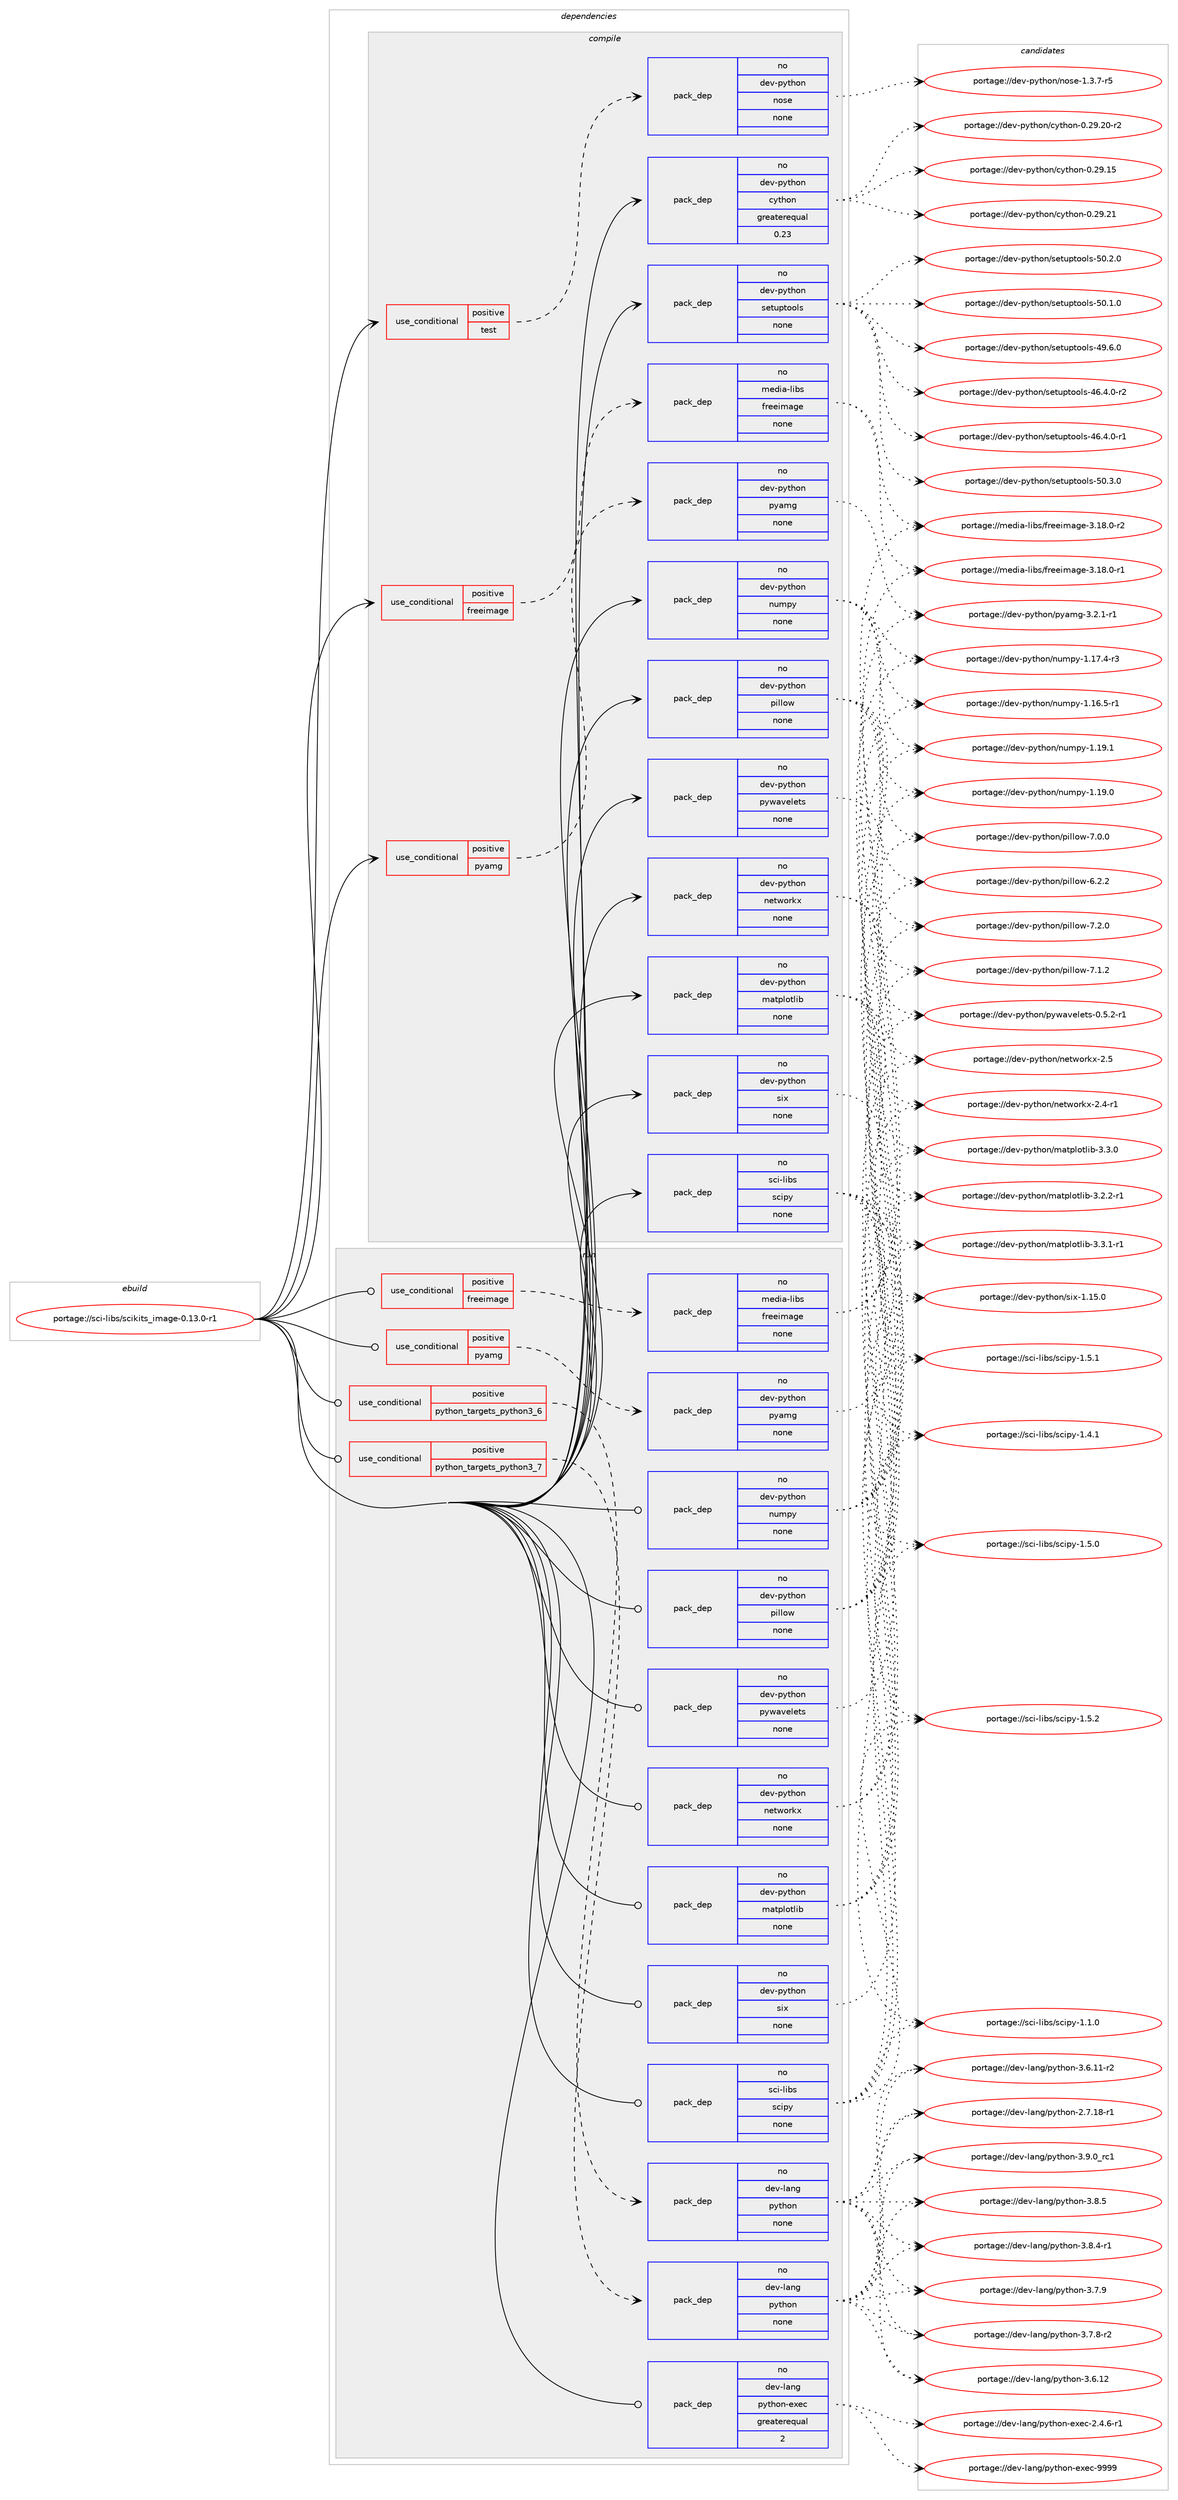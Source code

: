 digraph prolog {

# *************
# Graph options
# *************

newrank=true;
concentrate=true;
compound=true;
graph [rankdir=LR,fontname=Helvetica,fontsize=10,ranksep=1.5];#, ranksep=2.5, nodesep=0.2];
edge  [arrowhead=vee];
node  [fontname=Helvetica,fontsize=10];

# **********
# The ebuild
# **********

subgraph cluster_leftcol {
color=gray;
label=<<i>ebuild</i>>;
id [label="portage://sci-libs/scikits_image-0.13.0-r1", color=red, width=4, href="../sci-libs/scikits_image-0.13.0-r1.svg"];
}

# ****************
# The dependencies
# ****************

subgraph cluster_midcol {
color=gray;
label=<<i>dependencies</i>>;
subgraph cluster_compile {
fillcolor="#eeeeee";
style=filled;
label=<<i>compile</i>>;
subgraph cond755 {
dependency4422 [label=<<TABLE BORDER="0" CELLBORDER="1" CELLSPACING="0" CELLPADDING="4"><TR><TD ROWSPAN="3" CELLPADDING="10">use_conditional</TD></TR><TR><TD>positive</TD></TR><TR><TD>freeimage</TD></TR></TABLE>>, shape=none, color=red];
subgraph pack3603 {
dependency4423 [label=<<TABLE BORDER="0" CELLBORDER="1" CELLSPACING="0" CELLPADDING="4" WIDTH="220"><TR><TD ROWSPAN="6" CELLPADDING="30">pack_dep</TD></TR><TR><TD WIDTH="110">no</TD></TR><TR><TD>media-libs</TD></TR><TR><TD>freeimage</TD></TR><TR><TD>none</TD></TR><TR><TD></TD></TR></TABLE>>, shape=none, color=blue];
}
dependency4422:e -> dependency4423:w [weight=20,style="dashed",arrowhead="vee"];
}
id:e -> dependency4422:w [weight=20,style="solid",arrowhead="vee"];
subgraph cond756 {
dependency4424 [label=<<TABLE BORDER="0" CELLBORDER="1" CELLSPACING="0" CELLPADDING="4"><TR><TD ROWSPAN="3" CELLPADDING="10">use_conditional</TD></TR><TR><TD>positive</TD></TR><TR><TD>pyamg</TD></TR></TABLE>>, shape=none, color=red];
subgraph pack3604 {
dependency4425 [label=<<TABLE BORDER="0" CELLBORDER="1" CELLSPACING="0" CELLPADDING="4" WIDTH="220"><TR><TD ROWSPAN="6" CELLPADDING="30">pack_dep</TD></TR><TR><TD WIDTH="110">no</TD></TR><TR><TD>dev-python</TD></TR><TR><TD>pyamg</TD></TR><TR><TD>none</TD></TR><TR><TD></TD></TR></TABLE>>, shape=none, color=blue];
}
dependency4424:e -> dependency4425:w [weight=20,style="dashed",arrowhead="vee"];
}
id:e -> dependency4424:w [weight=20,style="solid",arrowhead="vee"];
subgraph cond757 {
dependency4426 [label=<<TABLE BORDER="0" CELLBORDER="1" CELLSPACING="0" CELLPADDING="4"><TR><TD ROWSPAN="3" CELLPADDING="10">use_conditional</TD></TR><TR><TD>positive</TD></TR><TR><TD>test</TD></TR></TABLE>>, shape=none, color=red];
subgraph pack3605 {
dependency4427 [label=<<TABLE BORDER="0" CELLBORDER="1" CELLSPACING="0" CELLPADDING="4" WIDTH="220"><TR><TD ROWSPAN="6" CELLPADDING="30">pack_dep</TD></TR><TR><TD WIDTH="110">no</TD></TR><TR><TD>dev-python</TD></TR><TR><TD>nose</TD></TR><TR><TD>none</TD></TR><TR><TD></TD></TR></TABLE>>, shape=none, color=blue];
}
dependency4426:e -> dependency4427:w [weight=20,style="dashed",arrowhead="vee"];
}
id:e -> dependency4426:w [weight=20,style="solid",arrowhead="vee"];
subgraph pack3606 {
dependency4428 [label=<<TABLE BORDER="0" CELLBORDER="1" CELLSPACING="0" CELLPADDING="4" WIDTH="220"><TR><TD ROWSPAN="6" CELLPADDING="30">pack_dep</TD></TR><TR><TD WIDTH="110">no</TD></TR><TR><TD>dev-python</TD></TR><TR><TD>cython</TD></TR><TR><TD>greaterequal</TD></TR><TR><TD>0.23</TD></TR></TABLE>>, shape=none, color=blue];
}
id:e -> dependency4428:w [weight=20,style="solid",arrowhead="vee"];
subgraph pack3607 {
dependency4429 [label=<<TABLE BORDER="0" CELLBORDER="1" CELLSPACING="0" CELLPADDING="4" WIDTH="220"><TR><TD ROWSPAN="6" CELLPADDING="30">pack_dep</TD></TR><TR><TD WIDTH="110">no</TD></TR><TR><TD>dev-python</TD></TR><TR><TD>matplotlib</TD></TR><TR><TD>none</TD></TR><TR><TD></TD></TR></TABLE>>, shape=none, color=blue];
}
id:e -> dependency4429:w [weight=20,style="solid",arrowhead="vee"];
subgraph pack3608 {
dependency4430 [label=<<TABLE BORDER="0" CELLBORDER="1" CELLSPACING="0" CELLPADDING="4" WIDTH="220"><TR><TD ROWSPAN="6" CELLPADDING="30">pack_dep</TD></TR><TR><TD WIDTH="110">no</TD></TR><TR><TD>dev-python</TD></TR><TR><TD>networkx</TD></TR><TR><TD>none</TD></TR><TR><TD></TD></TR></TABLE>>, shape=none, color=blue];
}
id:e -> dependency4430:w [weight=20,style="solid",arrowhead="vee"];
subgraph pack3609 {
dependency4431 [label=<<TABLE BORDER="0" CELLBORDER="1" CELLSPACING="0" CELLPADDING="4" WIDTH="220"><TR><TD ROWSPAN="6" CELLPADDING="30">pack_dep</TD></TR><TR><TD WIDTH="110">no</TD></TR><TR><TD>dev-python</TD></TR><TR><TD>numpy</TD></TR><TR><TD>none</TD></TR><TR><TD></TD></TR></TABLE>>, shape=none, color=blue];
}
id:e -> dependency4431:w [weight=20,style="solid",arrowhead="vee"];
subgraph pack3610 {
dependency4432 [label=<<TABLE BORDER="0" CELLBORDER="1" CELLSPACING="0" CELLPADDING="4" WIDTH="220"><TR><TD ROWSPAN="6" CELLPADDING="30">pack_dep</TD></TR><TR><TD WIDTH="110">no</TD></TR><TR><TD>dev-python</TD></TR><TR><TD>pillow</TD></TR><TR><TD>none</TD></TR><TR><TD></TD></TR></TABLE>>, shape=none, color=blue];
}
id:e -> dependency4432:w [weight=20,style="solid",arrowhead="vee"];
subgraph pack3611 {
dependency4433 [label=<<TABLE BORDER="0" CELLBORDER="1" CELLSPACING="0" CELLPADDING="4" WIDTH="220"><TR><TD ROWSPAN="6" CELLPADDING="30">pack_dep</TD></TR><TR><TD WIDTH="110">no</TD></TR><TR><TD>dev-python</TD></TR><TR><TD>pywavelets</TD></TR><TR><TD>none</TD></TR><TR><TD></TD></TR></TABLE>>, shape=none, color=blue];
}
id:e -> dependency4433:w [weight=20,style="solid",arrowhead="vee"];
subgraph pack3612 {
dependency4434 [label=<<TABLE BORDER="0" CELLBORDER="1" CELLSPACING="0" CELLPADDING="4" WIDTH="220"><TR><TD ROWSPAN="6" CELLPADDING="30">pack_dep</TD></TR><TR><TD WIDTH="110">no</TD></TR><TR><TD>dev-python</TD></TR><TR><TD>setuptools</TD></TR><TR><TD>none</TD></TR><TR><TD></TD></TR></TABLE>>, shape=none, color=blue];
}
id:e -> dependency4434:w [weight=20,style="solid",arrowhead="vee"];
subgraph pack3613 {
dependency4435 [label=<<TABLE BORDER="0" CELLBORDER="1" CELLSPACING="0" CELLPADDING="4" WIDTH="220"><TR><TD ROWSPAN="6" CELLPADDING="30">pack_dep</TD></TR><TR><TD WIDTH="110">no</TD></TR><TR><TD>dev-python</TD></TR><TR><TD>six</TD></TR><TR><TD>none</TD></TR><TR><TD></TD></TR></TABLE>>, shape=none, color=blue];
}
id:e -> dependency4435:w [weight=20,style="solid",arrowhead="vee"];
subgraph pack3614 {
dependency4436 [label=<<TABLE BORDER="0" CELLBORDER="1" CELLSPACING="0" CELLPADDING="4" WIDTH="220"><TR><TD ROWSPAN="6" CELLPADDING="30">pack_dep</TD></TR><TR><TD WIDTH="110">no</TD></TR><TR><TD>sci-libs</TD></TR><TR><TD>scipy</TD></TR><TR><TD>none</TD></TR><TR><TD></TD></TR></TABLE>>, shape=none, color=blue];
}
id:e -> dependency4436:w [weight=20,style="solid",arrowhead="vee"];
}
subgraph cluster_compileandrun {
fillcolor="#eeeeee";
style=filled;
label=<<i>compile and run</i>>;
}
subgraph cluster_run {
fillcolor="#eeeeee";
style=filled;
label=<<i>run</i>>;
subgraph cond758 {
dependency4437 [label=<<TABLE BORDER="0" CELLBORDER="1" CELLSPACING="0" CELLPADDING="4"><TR><TD ROWSPAN="3" CELLPADDING="10">use_conditional</TD></TR><TR><TD>positive</TD></TR><TR><TD>freeimage</TD></TR></TABLE>>, shape=none, color=red];
subgraph pack3615 {
dependency4438 [label=<<TABLE BORDER="0" CELLBORDER="1" CELLSPACING="0" CELLPADDING="4" WIDTH="220"><TR><TD ROWSPAN="6" CELLPADDING="30">pack_dep</TD></TR><TR><TD WIDTH="110">no</TD></TR><TR><TD>media-libs</TD></TR><TR><TD>freeimage</TD></TR><TR><TD>none</TD></TR><TR><TD></TD></TR></TABLE>>, shape=none, color=blue];
}
dependency4437:e -> dependency4438:w [weight=20,style="dashed",arrowhead="vee"];
}
id:e -> dependency4437:w [weight=20,style="solid",arrowhead="odot"];
subgraph cond759 {
dependency4439 [label=<<TABLE BORDER="0" CELLBORDER="1" CELLSPACING="0" CELLPADDING="4"><TR><TD ROWSPAN="3" CELLPADDING="10">use_conditional</TD></TR><TR><TD>positive</TD></TR><TR><TD>pyamg</TD></TR></TABLE>>, shape=none, color=red];
subgraph pack3616 {
dependency4440 [label=<<TABLE BORDER="0" CELLBORDER="1" CELLSPACING="0" CELLPADDING="4" WIDTH="220"><TR><TD ROWSPAN="6" CELLPADDING="30">pack_dep</TD></TR><TR><TD WIDTH="110">no</TD></TR><TR><TD>dev-python</TD></TR><TR><TD>pyamg</TD></TR><TR><TD>none</TD></TR><TR><TD></TD></TR></TABLE>>, shape=none, color=blue];
}
dependency4439:e -> dependency4440:w [weight=20,style="dashed",arrowhead="vee"];
}
id:e -> dependency4439:w [weight=20,style="solid",arrowhead="odot"];
subgraph cond760 {
dependency4441 [label=<<TABLE BORDER="0" CELLBORDER="1" CELLSPACING="0" CELLPADDING="4"><TR><TD ROWSPAN="3" CELLPADDING="10">use_conditional</TD></TR><TR><TD>positive</TD></TR><TR><TD>python_targets_python3_6</TD></TR></TABLE>>, shape=none, color=red];
subgraph pack3617 {
dependency4442 [label=<<TABLE BORDER="0" CELLBORDER="1" CELLSPACING="0" CELLPADDING="4" WIDTH="220"><TR><TD ROWSPAN="6" CELLPADDING="30">pack_dep</TD></TR><TR><TD WIDTH="110">no</TD></TR><TR><TD>dev-lang</TD></TR><TR><TD>python</TD></TR><TR><TD>none</TD></TR><TR><TD></TD></TR></TABLE>>, shape=none, color=blue];
}
dependency4441:e -> dependency4442:w [weight=20,style="dashed",arrowhead="vee"];
}
id:e -> dependency4441:w [weight=20,style="solid",arrowhead="odot"];
subgraph cond761 {
dependency4443 [label=<<TABLE BORDER="0" CELLBORDER="1" CELLSPACING="0" CELLPADDING="4"><TR><TD ROWSPAN="3" CELLPADDING="10">use_conditional</TD></TR><TR><TD>positive</TD></TR><TR><TD>python_targets_python3_7</TD></TR></TABLE>>, shape=none, color=red];
subgraph pack3618 {
dependency4444 [label=<<TABLE BORDER="0" CELLBORDER="1" CELLSPACING="0" CELLPADDING="4" WIDTH="220"><TR><TD ROWSPAN="6" CELLPADDING="30">pack_dep</TD></TR><TR><TD WIDTH="110">no</TD></TR><TR><TD>dev-lang</TD></TR><TR><TD>python</TD></TR><TR><TD>none</TD></TR><TR><TD></TD></TR></TABLE>>, shape=none, color=blue];
}
dependency4443:e -> dependency4444:w [weight=20,style="dashed",arrowhead="vee"];
}
id:e -> dependency4443:w [weight=20,style="solid",arrowhead="odot"];
subgraph pack3619 {
dependency4445 [label=<<TABLE BORDER="0" CELLBORDER="1" CELLSPACING="0" CELLPADDING="4" WIDTH="220"><TR><TD ROWSPAN="6" CELLPADDING="30">pack_dep</TD></TR><TR><TD WIDTH="110">no</TD></TR><TR><TD>dev-lang</TD></TR><TR><TD>python-exec</TD></TR><TR><TD>greaterequal</TD></TR><TR><TD>2</TD></TR></TABLE>>, shape=none, color=blue];
}
id:e -> dependency4445:w [weight=20,style="solid",arrowhead="odot"];
subgraph pack3620 {
dependency4446 [label=<<TABLE BORDER="0" CELLBORDER="1" CELLSPACING="0" CELLPADDING="4" WIDTH="220"><TR><TD ROWSPAN="6" CELLPADDING="30">pack_dep</TD></TR><TR><TD WIDTH="110">no</TD></TR><TR><TD>dev-python</TD></TR><TR><TD>matplotlib</TD></TR><TR><TD>none</TD></TR><TR><TD></TD></TR></TABLE>>, shape=none, color=blue];
}
id:e -> dependency4446:w [weight=20,style="solid",arrowhead="odot"];
subgraph pack3621 {
dependency4447 [label=<<TABLE BORDER="0" CELLBORDER="1" CELLSPACING="0" CELLPADDING="4" WIDTH="220"><TR><TD ROWSPAN="6" CELLPADDING="30">pack_dep</TD></TR><TR><TD WIDTH="110">no</TD></TR><TR><TD>dev-python</TD></TR><TR><TD>networkx</TD></TR><TR><TD>none</TD></TR><TR><TD></TD></TR></TABLE>>, shape=none, color=blue];
}
id:e -> dependency4447:w [weight=20,style="solid",arrowhead="odot"];
subgraph pack3622 {
dependency4448 [label=<<TABLE BORDER="0" CELLBORDER="1" CELLSPACING="0" CELLPADDING="4" WIDTH="220"><TR><TD ROWSPAN="6" CELLPADDING="30">pack_dep</TD></TR><TR><TD WIDTH="110">no</TD></TR><TR><TD>dev-python</TD></TR><TR><TD>numpy</TD></TR><TR><TD>none</TD></TR><TR><TD></TD></TR></TABLE>>, shape=none, color=blue];
}
id:e -> dependency4448:w [weight=20,style="solid",arrowhead="odot"];
subgraph pack3623 {
dependency4449 [label=<<TABLE BORDER="0" CELLBORDER="1" CELLSPACING="0" CELLPADDING="4" WIDTH="220"><TR><TD ROWSPAN="6" CELLPADDING="30">pack_dep</TD></TR><TR><TD WIDTH="110">no</TD></TR><TR><TD>dev-python</TD></TR><TR><TD>pillow</TD></TR><TR><TD>none</TD></TR><TR><TD></TD></TR></TABLE>>, shape=none, color=blue];
}
id:e -> dependency4449:w [weight=20,style="solid",arrowhead="odot"];
subgraph pack3624 {
dependency4450 [label=<<TABLE BORDER="0" CELLBORDER="1" CELLSPACING="0" CELLPADDING="4" WIDTH="220"><TR><TD ROWSPAN="6" CELLPADDING="30">pack_dep</TD></TR><TR><TD WIDTH="110">no</TD></TR><TR><TD>dev-python</TD></TR><TR><TD>pywavelets</TD></TR><TR><TD>none</TD></TR><TR><TD></TD></TR></TABLE>>, shape=none, color=blue];
}
id:e -> dependency4450:w [weight=20,style="solid",arrowhead="odot"];
subgraph pack3625 {
dependency4451 [label=<<TABLE BORDER="0" CELLBORDER="1" CELLSPACING="0" CELLPADDING="4" WIDTH="220"><TR><TD ROWSPAN="6" CELLPADDING="30">pack_dep</TD></TR><TR><TD WIDTH="110">no</TD></TR><TR><TD>dev-python</TD></TR><TR><TD>six</TD></TR><TR><TD>none</TD></TR><TR><TD></TD></TR></TABLE>>, shape=none, color=blue];
}
id:e -> dependency4451:w [weight=20,style="solid",arrowhead="odot"];
subgraph pack3626 {
dependency4452 [label=<<TABLE BORDER="0" CELLBORDER="1" CELLSPACING="0" CELLPADDING="4" WIDTH="220"><TR><TD ROWSPAN="6" CELLPADDING="30">pack_dep</TD></TR><TR><TD WIDTH="110">no</TD></TR><TR><TD>sci-libs</TD></TR><TR><TD>scipy</TD></TR><TR><TD>none</TD></TR><TR><TD></TD></TR></TABLE>>, shape=none, color=blue];
}
id:e -> dependency4452:w [weight=20,style="solid",arrowhead="odot"];
}
}

# **************
# The candidates
# **************

subgraph cluster_choices {
rank=same;
color=gray;
label=<<i>candidates</i>>;

subgraph choice3603 {
color=black;
nodesep=1;
choice1091011001059745108105981154710211410110110510997103101455146495646484511450 [label="portage://media-libs/freeimage-3.18.0-r2", color=red, width=4,href="../media-libs/freeimage-3.18.0-r2.svg"];
choice1091011001059745108105981154710211410110110510997103101455146495646484511449 [label="portage://media-libs/freeimage-3.18.0-r1", color=red, width=4,href="../media-libs/freeimage-3.18.0-r1.svg"];
dependency4423:e -> choice1091011001059745108105981154710211410110110510997103101455146495646484511450:w [style=dotted,weight="100"];
dependency4423:e -> choice1091011001059745108105981154710211410110110510997103101455146495646484511449:w [style=dotted,weight="100"];
}
subgraph choice3604 {
color=black;
nodesep=1;
choice1001011184511212111610411111047112121971091034551465046494511449 [label="portage://dev-python/pyamg-3.2.1-r1", color=red, width=4,href="../dev-python/pyamg-3.2.1-r1.svg"];
dependency4425:e -> choice1001011184511212111610411111047112121971091034551465046494511449:w [style=dotted,weight="100"];
}
subgraph choice3605 {
color=black;
nodesep=1;
choice10010111845112121116104111110471101111151014549465146554511453 [label="portage://dev-python/nose-1.3.7-r5", color=red, width=4,href="../dev-python/nose-1.3.7-r5.svg"];
dependency4427:e -> choice10010111845112121116104111110471101111151014549465146554511453:w [style=dotted,weight="100"];
}
subgraph choice3606 {
color=black;
nodesep=1;
choice1001011184511212111610411111047991211161041111104548465057465049 [label="portage://dev-python/cython-0.29.21", color=red, width=4,href="../dev-python/cython-0.29.21.svg"];
choice10010111845112121116104111110479912111610411111045484650574650484511450 [label="portage://dev-python/cython-0.29.20-r2", color=red, width=4,href="../dev-python/cython-0.29.20-r2.svg"];
choice1001011184511212111610411111047991211161041111104548465057464953 [label="portage://dev-python/cython-0.29.15", color=red, width=4,href="../dev-python/cython-0.29.15.svg"];
dependency4428:e -> choice1001011184511212111610411111047991211161041111104548465057465049:w [style=dotted,weight="100"];
dependency4428:e -> choice10010111845112121116104111110479912111610411111045484650574650484511450:w [style=dotted,weight="100"];
dependency4428:e -> choice1001011184511212111610411111047991211161041111104548465057464953:w [style=dotted,weight="100"];
}
subgraph choice3607 {
color=black;
nodesep=1;
choice100101118451121211161041111104710997116112108111116108105984551465146494511449 [label="portage://dev-python/matplotlib-3.3.1-r1", color=red, width=4,href="../dev-python/matplotlib-3.3.1-r1.svg"];
choice10010111845112121116104111110471099711611210811111610810598455146514648 [label="portage://dev-python/matplotlib-3.3.0", color=red, width=4,href="../dev-python/matplotlib-3.3.0.svg"];
choice100101118451121211161041111104710997116112108111116108105984551465046504511449 [label="portage://dev-python/matplotlib-3.2.2-r1", color=red, width=4,href="../dev-python/matplotlib-3.2.2-r1.svg"];
dependency4429:e -> choice100101118451121211161041111104710997116112108111116108105984551465146494511449:w [style=dotted,weight="100"];
dependency4429:e -> choice10010111845112121116104111110471099711611210811111610810598455146514648:w [style=dotted,weight="100"];
dependency4429:e -> choice100101118451121211161041111104710997116112108111116108105984551465046504511449:w [style=dotted,weight="100"];
}
subgraph choice3608 {
color=black;
nodesep=1;
choice100101118451121211161041111104711010111611911111410712045504653 [label="portage://dev-python/networkx-2.5", color=red, width=4,href="../dev-python/networkx-2.5.svg"];
choice1001011184511212111610411111047110101116119111114107120455046524511449 [label="portage://dev-python/networkx-2.4-r1", color=red, width=4,href="../dev-python/networkx-2.4-r1.svg"];
dependency4430:e -> choice100101118451121211161041111104711010111611911111410712045504653:w [style=dotted,weight="100"];
dependency4430:e -> choice1001011184511212111610411111047110101116119111114107120455046524511449:w [style=dotted,weight="100"];
}
subgraph choice3609 {
color=black;
nodesep=1;
choice100101118451121211161041111104711011710911212145494649574649 [label="portage://dev-python/numpy-1.19.1", color=red, width=4,href="../dev-python/numpy-1.19.1.svg"];
choice100101118451121211161041111104711011710911212145494649574648 [label="portage://dev-python/numpy-1.19.0", color=red, width=4,href="../dev-python/numpy-1.19.0.svg"];
choice1001011184511212111610411111047110117109112121454946495546524511451 [label="portage://dev-python/numpy-1.17.4-r3", color=red, width=4,href="../dev-python/numpy-1.17.4-r3.svg"];
choice1001011184511212111610411111047110117109112121454946495446534511449 [label="portage://dev-python/numpy-1.16.5-r1", color=red, width=4,href="../dev-python/numpy-1.16.5-r1.svg"];
dependency4431:e -> choice100101118451121211161041111104711011710911212145494649574649:w [style=dotted,weight="100"];
dependency4431:e -> choice100101118451121211161041111104711011710911212145494649574648:w [style=dotted,weight="100"];
dependency4431:e -> choice1001011184511212111610411111047110117109112121454946495546524511451:w [style=dotted,weight="100"];
dependency4431:e -> choice1001011184511212111610411111047110117109112121454946495446534511449:w [style=dotted,weight="100"];
}
subgraph choice3610 {
color=black;
nodesep=1;
choice1001011184511212111610411111047112105108108111119455546504648 [label="portage://dev-python/pillow-7.2.0", color=red, width=4,href="../dev-python/pillow-7.2.0.svg"];
choice1001011184511212111610411111047112105108108111119455546494650 [label="portage://dev-python/pillow-7.1.2", color=red, width=4,href="../dev-python/pillow-7.1.2.svg"];
choice1001011184511212111610411111047112105108108111119455546484648 [label="portage://dev-python/pillow-7.0.0", color=red, width=4,href="../dev-python/pillow-7.0.0.svg"];
choice1001011184511212111610411111047112105108108111119455446504650 [label="portage://dev-python/pillow-6.2.2", color=red, width=4,href="../dev-python/pillow-6.2.2.svg"];
dependency4432:e -> choice1001011184511212111610411111047112105108108111119455546504648:w [style=dotted,weight="100"];
dependency4432:e -> choice1001011184511212111610411111047112105108108111119455546494650:w [style=dotted,weight="100"];
dependency4432:e -> choice1001011184511212111610411111047112105108108111119455546484648:w [style=dotted,weight="100"];
dependency4432:e -> choice1001011184511212111610411111047112105108108111119455446504650:w [style=dotted,weight="100"];
}
subgraph choice3611 {
color=black;
nodesep=1;
choice1001011184511212111610411111047112121119971181011081011161154548465346504511449 [label="portage://dev-python/pywavelets-0.5.2-r1", color=red, width=4,href="../dev-python/pywavelets-0.5.2-r1.svg"];
dependency4433:e -> choice1001011184511212111610411111047112121119971181011081011161154548465346504511449:w [style=dotted,weight="100"];
}
subgraph choice3612 {
color=black;
nodesep=1;
choice100101118451121211161041111104711510111611711211611111110811545534846514648 [label="portage://dev-python/setuptools-50.3.0", color=red, width=4,href="../dev-python/setuptools-50.3.0.svg"];
choice100101118451121211161041111104711510111611711211611111110811545534846504648 [label="portage://dev-python/setuptools-50.2.0", color=red, width=4,href="../dev-python/setuptools-50.2.0.svg"];
choice100101118451121211161041111104711510111611711211611111110811545534846494648 [label="portage://dev-python/setuptools-50.1.0", color=red, width=4,href="../dev-python/setuptools-50.1.0.svg"];
choice100101118451121211161041111104711510111611711211611111110811545525746544648 [label="portage://dev-python/setuptools-49.6.0", color=red, width=4,href="../dev-python/setuptools-49.6.0.svg"];
choice1001011184511212111610411111047115101116117112116111111108115455254465246484511450 [label="portage://dev-python/setuptools-46.4.0-r2", color=red, width=4,href="../dev-python/setuptools-46.4.0-r2.svg"];
choice1001011184511212111610411111047115101116117112116111111108115455254465246484511449 [label="portage://dev-python/setuptools-46.4.0-r1", color=red, width=4,href="../dev-python/setuptools-46.4.0-r1.svg"];
dependency4434:e -> choice100101118451121211161041111104711510111611711211611111110811545534846514648:w [style=dotted,weight="100"];
dependency4434:e -> choice100101118451121211161041111104711510111611711211611111110811545534846504648:w [style=dotted,weight="100"];
dependency4434:e -> choice100101118451121211161041111104711510111611711211611111110811545534846494648:w [style=dotted,weight="100"];
dependency4434:e -> choice100101118451121211161041111104711510111611711211611111110811545525746544648:w [style=dotted,weight="100"];
dependency4434:e -> choice1001011184511212111610411111047115101116117112116111111108115455254465246484511450:w [style=dotted,weight="100"];
dependency4434:e -> choice1001011184511212111610411111047115101116117112116111111108115455254465246484511449:w [style=dotted,weight="100"];
}
subgraph choice3613 {
color=black;
nodesep=1;
choice100101118451121211161041111104711510512045494649534648 [label="portage://dev-python/six-1.15.0", color=red, width=4,href="../dev-python/six-1.15.0.svg"];
dependency4435:e -> choice100101118451121211161041111104711510512045494649534648:w [style=dotted,weight="100"];
}
subgraph choice3614 {
color=black;
nodesep=1;
choice1159910545108105981154711599105112121454946534650 [label="portage://sci-libs/scipy-1.5.2", color=red, width=4,href="../sci-libs/scipy-1.5.2.svg"];
choice1159910545108105981154711599105112121454946534649 [label="portage://sci-libs/scipy-1.5.1", color=red, width=4,href="../sci-libs/scipy-1.5.1.svg"];
choice1159910545108105981154711599105112121454946534648 [label="portage://sci-libs/scipy-1.5.0", color=red, width=4,href="../sci-libs/scipy-1.5.0.svg"];
choice1159910545108105981154711599105112121454946524649 [label="portage://sci-libs/scipy-1.4.1", color=red, width=4,href="../sci-libs/scipy-1.4.1.svg"];
choice1159910545108105981154711599105112121454946494648 [label="portage://sci-libs/scipy-1.1.0", color=red, width=4,href="../sci-libs/scipy-1.1.0.svg"];
dependency4436:e -> choice1159910545108105981154711599105112121454946534650:w [style=dotted,weight="100"];
dependency4436:e -> choice1159910545108105981154711599105112121454946534649:w [style=dotted,weight="100"];
dependency4436:e -> choice1159910545108105981154711599105112121454946534648:w [style=dotted,weight="100"];
dependency4436:e -> choice1159910545108105981154711599105112121454946524649:w [style=dotted,weight="100"];
dependency4436:e -> choice1159910545108105981154711599105112121454946494648:w [style=dotted,weight="100"];
}
subgraph choice3615 {
color=black;
nodesep=1;
choice1091011001059745108105981154710211410110110510997103101455146495646484511450 [label="portage://media-libs/freeimage-3.18.0-r2", color=red, width=4,href="../media-libs/freeimage-3.18.0-r2.svg"];
choice1091011001059745108105981154710211410110110510997103101455146495646484511449 [label="portage://media-libs/freeimage-3.18.0-r1", color=red, width=4,href="../media-libs/freeimage-3.18.0-r1.svg"];
dependency4438:e -> choice1091011001059745108105981154710211410110110510997103101455146495646484511450:w [style=dotted,weight="100"];
dependency4438:e -> choice1091011001059745108105981154710211410110110510997103101455146495646484511449:w [style=dotted,weight="100"];
}
subgraph choice3616 {
color=black;
nodesep=1;
choice1001011184511212111610411111047112121971091034551465046494511449 [label="portage://dev-python/pyamg-3.2.1-r1", color=red, width=4,href="../dev-python/pyamg-3.2.1-r1.svg"];
dependency4440:e -> choice1001011184511212111610411111047112121971091034551465046494511449:w [style=dotted,weight="100"];
}
subgraph choice3617 {
color=black;
nodesep=1;
choice100101118451089711010347112121116104111110455146574648951149949 [label="portage://dev-lang/python-3.9.0_rc1", color=red, width=4,href="../dev-lang/python-3.9.0_rc1.svg"];
choice100101118451089711010347112121116104111110455146564653 [label="portage://dev-lang/python-3.8.5", color=red, width=4,href="../dev-lang/python-3.8.5.svg"];
choice1001011184510897110103471121211161041111104551465646524511449 [label="portage://dev-lang/python-3.8.4-r1", color=red, width=4,href="../dev-lang/python-3.8.4-r1.svg"];
choice100101118451089711010347112121116104111110455146554657 [label="portage://dev-lang/python-3.7.9", color=red, width=4,href="../dev-lang/python-3.7.9.svg"];
choice1001011184510897110103471121211161041111104551465546564511450 [label="portage://dev-lang/python-3.7.8-r2", color=red, width=4,href="../dev-lang/python-3.7.8-r2.svg"];
choice10010111845108971101034711212111610411111045514654464950 [label="portage://dev-lang/python-3.6.12", color=red, width=4,href="../dev-lang/python-3.6.12.svg"];
choice100101118451089711010347112121116104111110455146544649494511450 [label="portage://dev-lang/python-3.6.11-r2", color=red, width=4,href="../dev-lang/python-3.6.11-r2.svg"];
choice100101118451089711010347112121116104111110455046554649564511449 [label="portage://dev-lang/python-2.7.18-r1", color=red, width=4,href="../dev-lang/python-2.7.18-r1.svg"];
dependency4442:e -> choice100101118451089711010347112121116104111110455146574648951149949:w [style=dotted,weight="100"];
dependency4442:e -> choice100101118451089711010347112121116104111110455146564653:w [style=dotted,weight="100"];
dependency4442:e -> choice1001011184510897110103471121211161041111104551465646524511449:w [style=dotted,weight="100"];
dependency4442:e -> choice100101118451089711010347112121116104111110455146554657:w [style=dotted,weight="100"];
dependency4442:e -> choice1001011184510897110103471121211161041111104551465546564511450:w [style=dotted,weight="100"];
dependency4442:e -> choice10010111845108971101034711212111610411111045514654464950:w [style=dotted,weight="100"];
dependency4442:e -> choice100101118451089711010347112121116104111110455146544649494511450:w [style=dotted,weight="100"];
dependency4442:e -> choice100101118451089711010347112121116104111110455046554649564511449:w [style=dotted,weight="100"];
}
subgraph choice3618 {
color=black;
nodesep=1;
choice100101118451089711010347112121116104111110455146574648951149949 [label="portage://dev-lang/python-3.9.0_rc1", color=red, width=4,href="../dev-lang/python-3.9.0_rc1.svg"];
choice100101118451089711010347112121116104111110455146564653 [label="portage://dev-lang/python-3.8.5", color=red, width=4,href="../dev-lang/python-3.8.5.svg"];
choice1001011184510897110103471121211161041111104551465646524511449 [label="portage://dev-lang/python-3.8.4-r1", color=red, width=4,href="../dev-lang/python-3.8.4-r1.svg"];
choice100101118451089711010347112121116104111110455146554657 [label="portage://dev-lang/python-3.7.9", color=red, width=4,href="../dev-lang/python-3.7.9.svg"];
choice1001011184510897110103471121211161041111104551465546564511450 [label="portage://dev-lang/python-3.7.8-r2", color=red, width=4,href="../dev-lang/python-3.7.8-r2.svg"];
choice10010111845108971101034711212111610411111045514654464950 [label="portage://dev-lang/python-3.6.12", color=red, width=4,href="../dev-lang/python-3.6.12.svg"];
choice100101118451089711010347112121116104111110455146544649494511450 [label="portage://dev-lang/python-3.6.11-r2", color=red, width=4,href="../dev-lang/python-3.6.11-r2.svg"];
choice100101118451089711010347112121116104111110455046554649564511449 [label="portage://dev-lang/python-2.7.18-r1", color=red, width=4,href="../dev-lang/python-2.7.18-r1.svg"];
dependency4444:e -> choice100101118451089711010347112121116104111110455146574648951149949:w [style=dotted,weight="100"];
dependency4444:e -> choice100101118451089711010347112121116104111110455146564653:w [style=dotted,weight="100"];
dependency4444:e -> choice1001011184510897110103471121211161041111104551465646524511449:w [style=dotted,weight="100"];
dependency4444:e -> choice100101118451089711010347112121116104111110455146554657:w [style=dotted,weight="100"];
dependency4444:e -> choice1001011184510897110103471121211161041111104551465546564511450:w [style=dotted,weight="100"];
dependency4444:e -> choice10010111845108971101034711212111610411111045514654464950:w [style=dotted,weight="100"];
dependency4444:e -> choice100101118451089711010347112121116104111110455146544649494511450:w [style=dotted,weight="100"];
dependency4444:e -> choice100101118451089711010347112121116104111110455046554649564511449:w [style=dotted,weight="100"];
}
subgraph choice3619 {
color=black;
nodesep=1;
choice10010111845108971101034711212111610411111045101120101994557575757 [label="portage://dev-lang/python-exec-9999", color=red, width=4,href="../dev-lang/python-exec-9999.svg"];
choice10010111845108971101034711212111610411111045101120101994550465246544511449 [label="portage://dev-lang/python-exec-2.4.6-r1", color=red, width=4,href="../dev-lang/python-exec-2.4.6-r1.svg"];
dependency4445:e -> choice10010111845108971101034711212111610411111045101120101994557575757:w [style=dotted,weight="100"];
dependency4445:e -> choice10010111845108971101034711212111610411111045101120101994550465246544511449:w [style=dotted,weight="100"];
}
subgraph choice3620 {
color=black;
nodesep=1;
choice100101118451121211161041111104710997116112108111116108105984551465146494511449 [label="portage://dev-python/matplotlib-3.3.1-r1", color=red, width=4,href="../dev-python/matplotlib-3.3.1-r1.svg"];
choice10010111845112121116104111110471099711611210811111610810598455146514648 [label="portage://dev-python/matplotlib-3.3.0", color=red, width=4,href="../dev-python/matplotlib-3.3.0.svg"];
choice100101118451121211161041111104710997116112108111116108105984551465046504511449 [label="portage://dev-python/matplotlib-3.2.2-r1", color=red, width=4,href="../dev-python/matplotlib-3.2.2-r1.svg"];
dependency4446:e -> choice100101118451121211161041111104710997116112108111116108105984551465146494511449:w [style=dotted,weight="100"];
dependency4446:e -> choice10010111845112121116104111110471099711611210811111610810598455146514648:w [style=dotted,weight="100"];
dependency4446:e -> choice100101118451121211161041111104710997116112108111116108105984551465046504511449:w [style=dotted,weight="100"];
}
subgraph choice3621 {
color=black;
nodesep=1;
choice100101118451121211161041111104711010111611911111410712045504653 [label="portage://dev-python/networkx-2.5", color=red, width=4,href="../dev-python/networkx-2.5.svg"];
choice1001011184511212111610411111047110101116119111114107120455046524511449 [label="portage://dev-python/networkx-2.4-r1", color=red, width=4,href="../dev-python/networkx-2.4-r1.svg"];
dependency4447:e -> choice100101118451121211161041111104711010111611911111410712045504653:w [style=dotted,weight="100"];
dependency4447:e -> choice1001011184511212111610411111047110101116119111114107120455046524511449:w [style=dotted,weight="100"];
}
subgraph choice3622 {
color=black;
nodesep=1;
choice100101118451121211161041111104711011710911212145494649574649 [label="portage://dev-python/numpy-1.19.1", color=red, width=4,href="../dev-python/numpy-1.19.1.svg"];
choice100101118451121211161041111104711011710911212145494649574648 [label="portage://dev-python/numpy-1.19.0", color=red, width=4,href="../dev-python/numpy-1.19.0.svg"];
choice1001011184511212111610411111047110117109112121454946495546524511451 [label="portage://dev-python/numpy-1.17.4-r3", color=red, width=4,href="../dev-python/numpy-1.17.4-r3.svg"];
choice1001011184511212111610411111047110117109112121454946495446534511449 [label="portage://dev-python/numpy-1.16.5-r1", color=red, width=4,href="../dev-python/numpy-1.16.5-r1.svg"];
dependency4448:e -> choice100101118451121211161041111104711011710911212145494649574649:w [style=dotted,weight="100"];
dependency4448:e -> choice100101118451121211161041111104711011710911212145494649574648:w [style=dotted,weight="100"];
dependency4448:e -> choice1001011184511212111610411111047110117109112121454946495546524511451:w [style=dotted,weight="100"];
dependency4448:e -> choice1001011184511212111610411111047110117109112121454946495446534511449:w [style=dotted,weight="100"];
}
subgraph choice3623 {
color=black;
nodesep=1;
choice1001011184511212111610411111047112105108108111119455546504648 [label="portage://dev-python/pillow-7.2.0", color=red, width=4,href="../dev-python/pillow-7.2.0.svg"];
choice1001011184511212111610411111047112105108108111119455546494650 [label="portage://dev-python/pillow-7.1.2", color=red, width=4,href="../dev-python/pillow-7.1.2.svg"];
choice1001011184511212111610411111047112105108108111119455546484648 [label="portage://dev-python/pillow-7.0.0", color=red, width=4,href="../dev-python/pillow-7.0.0.svg"];
choice1001011184511212111610411111047112105108108111119455446504650 [label="portage://dev-python/pillow-6.2.2", color=red, width=4,href="../dev-python/pillow-6.2.2.svg"];
dependency4449:e -> choice1001011184511212111610411111047112105108108111119455546504648:w [style=dotted,weight="100"];
dependency4449:e -> choice1001011184511212111610411111047112105108108111119455546494650:w [style=dotted,weight="100"];
dependency4449:e -> choice1001011184511212111610411111047112105108108111119455546484648:w [style=dotted,weight="100"];
dependency4449:e -> choice1001011184511212111610411111047112105108108111119455446504650:w [style=dotted,weight="100"];
}
subgraph choice3624 {
color=black;
nodesep=1;
choice1001011184511212111610411111047112121119971181011081011161154548465346504511449 [label="portage://dev-python/pywavelets-0.5.2-r1", color=red, width=4,href="../dev-python/pywavelets-0.5.2-r1.svg"];
dependency4450:e -> choice1001011184511212111610411111047112121119971181011081011161154548465346504511449:w [style=dotted,weight="100"];
}
subgraph choice3625 {
color=black;
nodesep=1;
choice100101118451121211161041111104711510512045494649534648 [label="portage://dev-python/six-1.15.0", color=red, width=4,href="../dev-python/six-1.15.0.svg"];
dependency4451:e -> choice100101118451121211161041111104711510512045494649534648:w [style=dotted,weight="100"];
}
subgraph choice3626 {
color=black;
nodesep=1;
choice1159910545108105981154711599105112121454946534650 [label="portage://sci-libs/scipy-1.5.2", color=red, width=4,href="../sci-libs/scipy-1.5.2.svg"];
choice1159910545108105981154711599105112121454946534649 [label="portage://sci-libs/scipy-1.5.1", color=red, width=4,href="../sci-libs/scipy-1.5.1.svg"];
choice1159910545108105981154711599105112121454946534648 [label="portage://sci-libs/scipy-1.5.0", color=red, width=4,href="../sci-libs/scipy-1.5.0.svg"];
choice1159910545108105981154711599105112121454946524649 [label="portage://sci-libs/scipy-1.4.1", color=red, width=4,href="../sci-libs/scipy-1.4.1.svg"];
choice1159910545108105981154711599105112121454946494648 [label="portage://sci-libs/scipy-1.1.0", color=red, width=4,href="../sci-libs/scipy-1.1.0.svg"];
dependency4452:e -> choice1159910545108105981154711599105112121454946534650:w [style=dotted,weight="100"];
dependency4452:e -> choice1159910545108105981154711599105112121454946534649:w [style=dotted,weight="100"];
dependency4452:e -> choice1159910545108105981154711599105112121454946534648:w [style=dotted,weight="100"];
dependency4452:e -> choice1159910545108105981154711599105112121454946524649:w [style=dotted,weight="100"];
dependency4452:e -> choice1159910545108105981154711599105112121454946494648:w [style=dotted,weight="100"];
}
}

}
